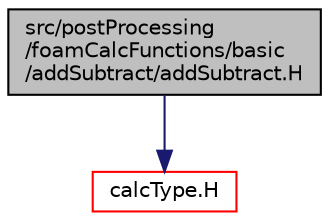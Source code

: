 digraph "src/postProcessing/foamCalcFunctions/basic/addSubtract/addSubtract.H"
{
  bgcolor="transparent";
  edge [fontname="Helvetica",fontsize="10",labelfontname="Helvetica",labelfontsize="10"];
  node [fontname="Helvetica",fontsize="10",shape=record];
  Node1 [label="src/postProcessing\l/foamCalcFunctions/basic\l/addSubtract/addSubtract.H",height=0.2,width=0.4,color="black", fillcolor="grey75", style="filled", fontcolor="black"];
  Node1 -> Node2 [color="midnightblue",fontsize="10",style="solid",fontname="Helvetica"];
  Node2 [label="calcType.H",height=0.2,width=0.4,color="red",URL="$a09084.html"];
}
